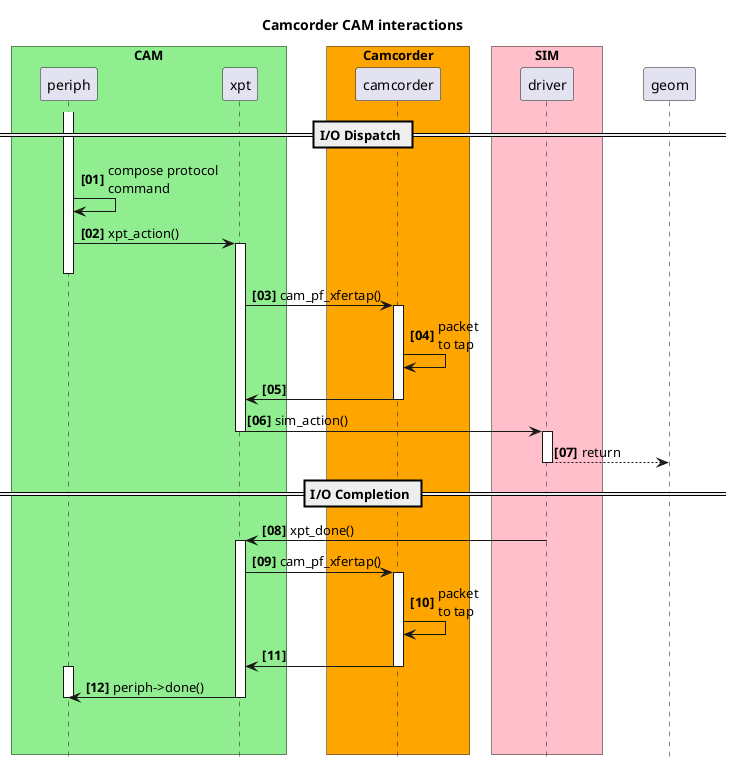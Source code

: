 @@startuml
autonumber "<b>[00]"
hide footbox
skinparam ParticipantPadding 25
skinparam BoxPadding 10

Title Camcorder CAM interactions

box "CAM" #LightGreen
participant periph
participant xpt
end box

box "Camcorder" #Orange
participant camcorder
end box

box "SIM" #Pink
participant driver
end box

== I/O Dispatch ==
activate periph
periph->periph : compose protocol\ncommand
periph->xpt : xpt_action()
activate xpt
deactivate periph
xpt->camcorder : cam_pf_xfertap()
activate camcorder
camcorder->camcorder : packet\nto tap
camcorder->xpt
deactivate camcorder
xpt->driver : sim_action()
deactivate xpt
activate driver
driver --> geom : return
deactivate driver

== I/O Completion ==

driver->xpt : xpt_done()
deactivate driver
activate xpt
xpt->camcorder : cam_pf_xfertap()
activate camcorder
camcorder->camcorder : packet\nto tap
camcorder->xpt
deactivate camcorder
activate periph
xpt->periph : periph->done()
deactivate xpt
deactivate periph
||45||

@@enduml
